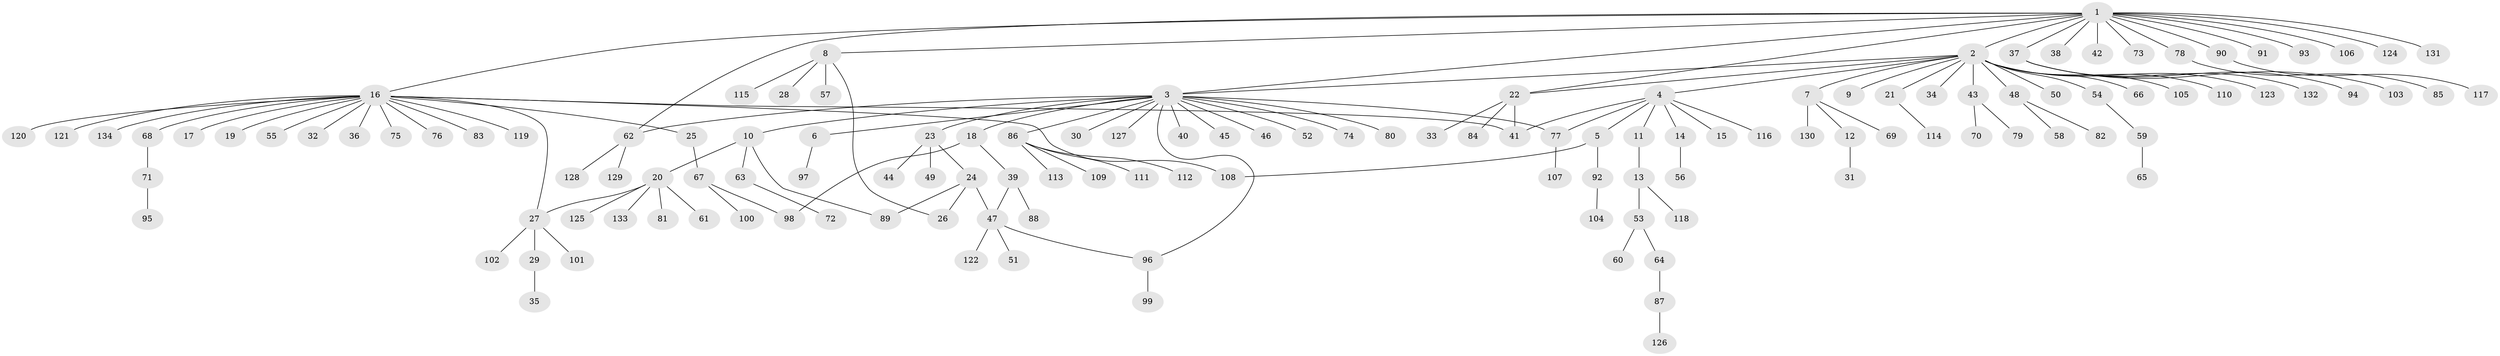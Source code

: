 // coarse degree distribution, {17: 0.025, 16: 0.0125, 8: 0.0125, 3: 0.05, 1: 0.6875, 4: 0.0625, 5: 0.0125, 2: 0.125, 12: 0.0125}
// Generated by graph-tools (version 1.1) at 2025/18/03/04/25 18:18:24]
// undirected, 134 vertices, 146 edges
graph export_dot {
graph [start="1"]
  node [color=gray90,style=filled];
  1;
  2;
  3;
  4;
  5;
  6;
  7;
  8;
  9;
  10;
  11;
  12;
  13;
  14;
  15;
  16;
  17;
  18;
  19;
  20;
  21;
  22;
  23;
  24;
  25;
  26;
  27;
  28;
  29;
  30;
  31;
  32;
  33;
  34;
  35;
  36;
  37;
  38;
  39;
  40;
  41;
  42;
  43;
  44;
  45;
  46;
  47;
  48;
  49;
  50;
  51;
  52;
  53;
  54;
  55;
  56;
  57;
  58;
  59;
  60;
  61;
  62;
  63;
  64;
  65;
  66;
  67;
  68;
  69;
  70;
  71;
  72;
  73;
  74;
  75;
  76;
  77;
  78;
  79;
  80;
  81;
  82;
  83;
  84;
  85;
  86;
  87;
  88;
  89;
  90;
  91;
  92;
  93;
  94;
  95;
  96;
  97;
  98;
  99;
  100;
  101;
  102;
  103;
  104;
  105;
  106;
  107;
  108;
  109;
  110;
  111;
  112;
  113;
  114;
  115;
  116;
  117;
  118;
  119;
  120;
  121;
  122;
  123;
  124;
  125;
  126;
  127;
  128;
  129;
  130;
  131;
  132;
  133;
  134;
  1 -- 2;
  1 -- 3;
  1 -- 8;
  1 -- 16;
  1 -- 22;
  1 -- 37;
  1 -- 38;
  1 -- 42;
  1 -- 62;
  1 -- 73;
  1 -- 78;
  1 -- 90;
  1 -- 91;
  1 -- 93;
  1 -- 106;
  1 -- 124;
  1 -- 131;
  2 -- 3;
  2 -- 4;
  2 -- 7;
  2 -- 9;
  2 -- 21;
  2 -- 22;
  2 -- 34;
  2 -- 43;
  2 -- 48;
  2 -- 50;
  2 -- 54;
  2 -- 66;
  2 -- 105;
  2 -- 110;
  2 -- 123;
  3 -- 6;
  3 -- 10;
  3 -- 18;
  3 -- 23;
  3 -- 30;
  3 -- 40;
  3 -- 45;
  3 -- 46;
  3 -- 52;
  3 -- 62;
  3 -- 74;
  3 -- 77;
  3 -- 80;
  3 -- 86;
  3 -- 96;
  3 -- 127;
  4 -- 5;
  4 -- 11;
  4 -- 14;
  4 -- 15;
  4 -- 41;
  4 -- 77;
  4 -- 116;
  5 -- 92;
  5 -- 108;
  6 -- 97;
  7 -- 12;
  7 -- 69;
  7 -- 130;
  8 -- 26;
  8 -- 28;
  8 -- 57;
  8 -- 115;
  10 -- 20;
  10 -- 63;
  10 -- 89;
  11 -- 13;
  12 -- 31;
  13 -- 53;
  13 -- 118;
  14 -- 56;
  16 -- 17;
  16 -- 19;
  16 -- 25;
  16 -- 27;
  16 -- 32;
  16 -- 36;
  16 -- 41;
  16 -- 55;
  16 -- 68;
  16 -- 75;
  16 -- 76;
  16 -- 83;
  16 -- 108;
  16 -- 119;
  16 -- 120;
  16 -- 121;
  16 -- 134;
  18 -- 39;
  18 -- 98;
  20 -- 27;
  20 -- 61;
  20 -- 81;
  20 -- 125;
  20 -- 133;
  21 -- 114;
  22 -- 33;
  22 -- 41;
  22 -- 84;
  23 -- 24;
  23 -- 44;
  23 -- 49;
  24 -- 26;
  24 -- 47;
  24 -- 89;
  25 -- 67;
  27 -- 29;
  27 -- 101;
  27 -- 102;
  29 -- 35;
  37 -- 94;
  37 -- 103;
  37 -- 132;
  39 -- 47;
  39 -- 88;
  43 -- 70;
  43 -- 79;
  47 -- 51;
  47 -- 96;
  47 -- 122;
  48 -- 58;
  48 -- 82;
  53 -- 60;
  53 -- 64;
  54 -- 59;
  59 -- 65;
  62 -- 128;
  62 -- 129;
  63 -- 72;
  64 -- 87;
  67 -- 98;
  67 -- 100;
  68 -- 71;
  71 -- 95;
  77 -- 107;
  78 -- 85;
  86 -- 109;
  86 -- 111;
  86 -- 112;
  86 -- 113;
  87 -- 126;
  90 -- 117;
  92 -- 104;
  96 -- 99;
}
